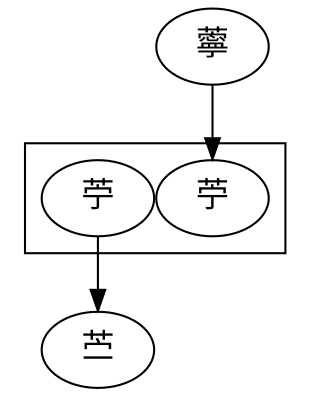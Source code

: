 digraph "Example S-2" {
    graph [nodesep=0]
    node [fontsize=16 fontname="一點明體"]
    subgraph "cluster_苧" {
        {rank=same; 苧; 苧2 [label="苧"]}
    }
    薴 -> 苧
    苧2 -> 苎
}
